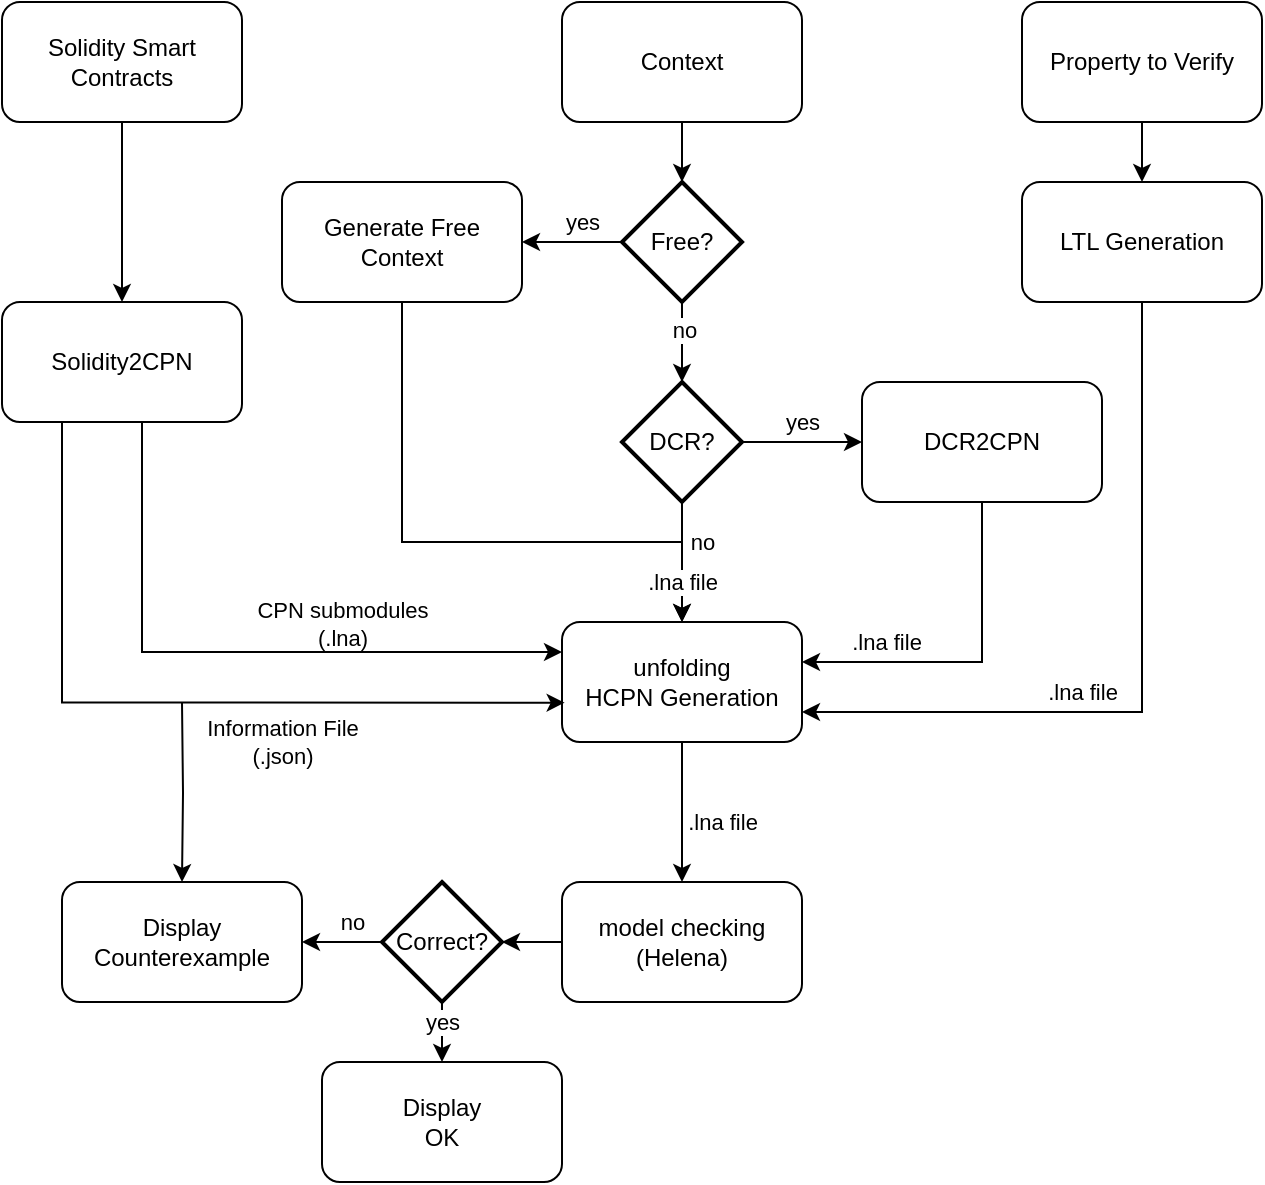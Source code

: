 <mxfile version="22.1.3" type="device">
  <diagram id="C5RBs43oDa-KdzZeNtuy" name="Page-1">
    <mxGraphModel dx="2462" dy="958" grid="1" gridSize="10" guides="1" tooltips="1" connect="1" arrows="1" fold="1" page="1" pageScale="1" pageWidth="827" pageHeight="1169" math="0" shadow="0">
      <root>
        <mxCell id="WIyWlLk6GJQsqaUBKTNV-0" />
        <mxCell id="WIyWlLk6GJQsqaUBKTNV-1" parent="WIyWlLk6GJQsqaUBKTNV-0" />
        <mxCell id="3Hy7unLANZZ2kYL0rYG1-11" style="edgeStyle=orthogonalEdgeStyle;rounded=0;orthogonalLoop=1;jettySize=auto;html=1;" parent="WIyWlLk6GJQsqaUBKTNV-1" source="3Hy7unLANZZ2kYL0rYG1-0" target="3Hy7unLANZZ2kYL0rYG1-10" edge="1">
          <mxGeometry relative="1" as="geometry" />
        </mxCell>
        <mxCell id="3Hy7unLANZZ2kYL0rYG1-0" value="Solidity Smart Contracts" style="rounded=1;whiteSpace=wrap;html=1;" parent="WIyWlLk6GJQsqaUBKTNV-1" vertex="1">
          <mxGeometry x="50" y="200" width="120" height="60" as="geometry" />
        </mxCell>
        <mxCell id="3Hy7unLANZZ2kYL0rYG1-1" value="Context" style="rounded=1;whiteSpace=wrap;html=1;" parent="WIyWlLk6GJQsqaUBKTNV-1" vertex="1">
          <mxGeometry x="330" y="200" width="120" height="60" as="geometry" />
        </mxCell>
        <mxCell id="3Hy7unLANZZ2kYL0rYG1-6" style="edgeStyle=orthogonalEdgeStyle;rounded=0;orthogonalLoop=1;jettySize=auto;html=1;" parent="WIyWlLk6GJQsqaUBKTNV-1" source="3Hy7unLANZZ2kYL0rYG1-3" target="3Hy7unLANZZ2kYL0rYG1-5" edge="1">
          <mxGeometry relative="1" as="geometry" />
        </mxCell>
        <mxCell id="3Hy7unLANZZ2kYL0rYG1-7" value="yes" style="edgeLabel;html=1;align=center;verticalAlign=middle;resizable=0;points=[];" parent="3Hy7unLANZZ2kYL0rYG1-6" vertex="1" connectable="0">
          <mxGeometry y="-2" relative="1" as="geometry">
            <mxPoint y="-12" as="offset" />
          </mxGeometry>
        </mxCell>
        <mxCell id="3Hy7unLANZZ2kYL0rYG1-13" style="edgeStyle=orthogonalEdgeStyle;rounded=0;orthogonalLoop=1;jettySize=auto;html=1;" parent="WIyWlLk6GJQsqaUBKTNV-1" source="3Hy7unLANZZ2kYL0rYG1-3" target="3Hy7unLANZZ2kYL0rYG1-8" edge="1">
          <mxGeometry relative="1" as="geometry" />
        </mxCell>
        <mxCell id="3Hy7unLANZZ2kYL0rYG1-16" value="no" style="edgeLabel;html=1;align=center;verticalAlign=middle;resizable=0;points=[];" parent="3Hy7unLANZZ2kYL0rYG1-13" vertex="1" connectable="0">
          <mxGeometry y="-1" relative="1" as="geometry">
            <mxPoint x="11" y="-10" as="offset" />
          </mxGeometry>
        </mxCell>
        <mxCell id="3Hy7unLANZZ2kYL0rYG1-3" value="DCR?" style="strokeWidth=2;html=1;shape=mxgraph.flowchart.decision;whiteSpace=wrap;" parent="WIyWlLk6GJQsqaUBKTNV-1" vertex="1">
          <mxGeometry x="360" y="390" width="60" height="60" as="geometry" />
        </mxCell>
        <mxCell id="3Hy7unLANZZ2kYL0rYG1-15" style="edgeStyle=orthogonalEdgeStyle;rounded=0;orthogonalLoop=1;jettySize=auto;html=1;entryX=1;entryY=0.5;entryDx=0;entryDy=0;exitX=0.5;exitY=1;exitDx=0;exitDy=0;" parent="WIyWlLk6GJQsqaUBKTNV-1" source="3Hy7unLANZZ2kYL0rYG1-5" edge="1">
          <mxGeometry relative="1" as="geometry">
            <mxPoint x="570" y="400" as="sourcePoint" />
            <mxPoint x="450" y="530" as="targetPoint" />
            <Array as="points">
              <mxPoint x="540" y="530" />
            </Array>
          </mxGeometry>
        </mxCell>
        <mxCell id="3Hy7unLANZZ2kYL0rYG1-21" value=".lna file" style="edgeLabel;html=1;align=center;verticalAlign=middle;resizable=0;points=[];" parent="3Hy7unLANZZ2kYL0rYG1-15" vertex="1" connectable="0">
          <mxGeometry x="0.504" y="-1" relative="1" as="geometry">
            <mxPoint y="-9" as="offset" />
          </mxGeometry>
        </mxCell>
        <mxCell id="3Hy7unLANZZ2kYL0rYG1-5" value="DCR2CPN" style="rounded=1;whiteSpace=wrap;html=1;" parent="WIyWlLk6GJQsqaUBKTNV-1" vertex="1">
          <mxGeometry x="480" y="390" width="120" height="60" as="geometry" />
        </mxCell>
        <mxCell id="gsSn5xAvudrZlAWGozap-14" style="edgeStyle=orthogonalEdgeStyle;rounded=0;orthogonalLoop=1;jettySize=auto;html=1;exitX=0.5;exitY=1;exitDx=0;exitDy=0;" edge="1" parent="WIyWlLk6GJQsqaUBKTNV-1" source="3Hy7unLANZZ2kYL0rYG1-8" target="3Hy7unLANZZ2kYL0rYG1-29">
          <mxGeometry relative="1" as="geometry" />
        </mxCell>
        <mxCell id="gsSn5xAvudrZlAWGozap-15" value="&lt;div&gt;.lna file&lt;/div&gt;" style="edgeLabel;html=1;align=center;verticalAlign=middle;resizable=0;points=[];" vertex="1" connectable="0" parent="gsSn5xAvudrZlAWGozap-14">
          <mxGeometry x="-0.178" y="3" relative="1" as="geometry">
            <mxPoint x="17" y="11" as="offset" />
          </mxGeometry>
        </mxCell>
        <mxCell id="3Hy7unLANZZ2kYL0rYG1-8" value="&lt;div&gt;unfolding&lt;/div&gt;&lt;div&gt;HCPN Generation&lt;br&gt;&lt;/div&gt;" style="rounded=1;whiteSpace=wrap;html=1;" parent="WIyWlLk6GJQsqaUBKTNV-1" vertex="1">
          <mxGeometry x="330" y="510" width="120" height="60" as="geometry" />
        </mxCell>
        <mxCell id="3Hy7unLANZZ2kYL0rYG1-14" style="edgeStyle=orthogonalEdgeStyle;rounded=0;orthogonalLoop=1;jettySize=auto;html=1;entryX=0.011;entryY=0.672;entryDx=0;entryDy=0;exitX=0.25;exitY=1;exitDx=0;exitDy=0;entryPerimeter=0;" parent="WIyWlLk6GJQsqaUBKTNV-1" source="3Hy7unLANZZ2kYL0rYG1-10" edge="1" target="3Hy7unLANZZ2kYL0rYG1-8">
          <mxGeometry relative="1" as="geometry">
            <mxPoint x="80" y="420" as="sourcePoint" />
            <mxPoint x="210" y="550" as="targetPoint" />
            <Array as="points">
              <mxPoint x="80" y="550" />
            </Array>
          </mxGeometry>
        </mxCell>
        <mxCell id="3Hy7unLANZZ2kYL0rYG1-19" value="CPN submodules&lt;br&gt;(.lna)" style="edgeLabel;html=1;align=center;verticalAlign=middle;resizable=0;points=[];" parent="3Hy7unLANZZ2kYL0rYG1-14" vertex="1" connectable="0">
          <mxGeometry x="0.57" y="-1" relative="1" as="geometry">
            <mxPoint x="-27" y="-41" as="offset" />
          </mxGeometry>
        </mxCell>
        <mxCell id="3Hy7unLANZZ2kYL0rYG1-17" style="edgeStyle=orthogonalEdgeStyle;rounded=0;orthogonalLoop=1;jettySize=auto;html=1;entryX=0;entryY=0.25;entryDx=0;entryDy=0;" parent="WIyWlLk6GJQsqaUBKTNV-1" source="3Hy7unLANZZ2kYL0rYG1-10" target="3Hy7unLANZZ2kYL0rYG1-8" edge="1">
          <mxGeometry relative="1" as="geometry">
            <Array as="points">
              <mxPoint x="120" y="525" />
            </Array>
          </mxGeometry>
        </mxCell>
        <mxCell id="3Hy7unLANZZ2kYL0rYG1-18" value="Information File&lt;br&gt;(.json)" style="edgeLabel;html=1;align=center;verticalAlign=middle;resizable=0;points=[];" parent="3Hy7unLANZZ2kYL0rYG1-17" vertex="1" connectable="0">
          <mxGeometry x="-0.405" relative="1" as="geometry">
            <mxPoint x="70" y="63" as="offset" />
          </mxGeometry>
        </mxCell>
        <mxCell id="gsSn5xAvudrZlAWGozap-21" style="edgeStyle=orthogonalEdgeStyle;rounded=0;orthogonalLoop=1;jettySize=auto;html=1;" edge="1" parent="WIyWlLk6GJQsqaUBKTNV-1" target="gsSn5xAvudrZlAWGozap-18">
          <mxGeometry relative="1" as="geometry">
            <mxPoint x="140" y="550" as="sourcePoint" />
          </mxGeometry>
        </mxCell>
        <mxCell id="3Hy7unLANZZ2kYL0rYG1-10" value="Solidity2CPN" style="rounded=1;whiteSpace=wrap;html=1;" parent="WIyWlLk6GJQsqaUBKTNV-1" vertex="1">
          <mxGeometry x="50" y="350" width="120" height="60" as="geometry" />
        </mxCell>
        <mxCell id="3Hy7unLANZZ2kYL0rYG1-26" style="edgeStyle=orthogonalEdgeStyle;rounded=0;orthogonalLoop=1;jettySize=auto;html=1;" parent="WIyWlLk6GJQsqaUBKTNV-1" source="3Hy7unLANZZ2kYL0rYG1-24" target="3Hy7unLANZZ2kYL0rYG1-25" edge="1">
          <mxGeometry relative="1" as="geometry" />
        </mxCell>
        <mxCell id="3Hy7unLANZZ2kYL0rYG1-24" value="Property to Verify" style="rounded=1;whiteSpace=wrap;html=1;" parent="WIyWlLk6GJQsqaUBKTNV-1" vertex="1">
          <mxGeometry x="560" y="200" width="120" height="60" as="geometry" />
        </mxCell>
        <mxCell id="3Hy7unLANZZ2kYL0rYG1-27" style="edgeStyle=orthogonalEdgeStyle;rounded=0;orthogonalLoop=1;jettySize=auto;html=1;entryX=1;entryY=0.75;entryDx=0;entryDy=0;" parent="WIyWlLk6GJQsqaUBKTNV-1" source="3Hy7unLANZZ2kYL0rYG1-25" target="3Hy7unLANZZ2kYL0rYG1-8" edge="1">
          <mxGeometry relative="1" as="geometry">
            <Array as="points">
              <mxPoint x="620" y="555" />
            </Array>
          </mxGeometry>
        </mxCell>
        <mxCell id="3Hy7unLANZZ2kYL0rYG1-28" value=".lna file" style="edgeLabel;html=1;align=center;verticalAlign=middle;resizable=0;points=[];" parent="3Hy7unLANZZ2kYL0rYG1-27" vertex="1" connectable="0">
          <mxGeometry x="0.718" relative="1" as="geometry">
            <mxPoint x="87" y="-10" as="offset" />
          </mxGeometry>
        </mxCell>
        <mxCell id="3Hy7unLANZZ2kYL0rYG1-25" value="LTL Generation" style="rounded=1;whiteSpace=wrap;html=1;" parent="WIyWlLk6GJQsqaUBKTNV-1" vertex="1">
          <mxGeometry x="560" y="290" width="120" height="60" as="geometry" />
        </mxCell>
        <mxCell id="gsSn5xAvudrZlAWGozap-17" style="edgeStyle=orthogonalEdgeStyle;rounded=0;orthogonalLoop=1;jettySize=auto;html=1;exitX=0;exitY=0.5;exitDx=0;exitDy=0;" edge="1" parent="WIyWlLk6GJQsqaUBKTNV-1" source="3Hy7unLANZZ2kYL0rYG1-29" target="gsSn5xAvudrZlAWGozap-16">
          <mxGeometry relative="1" as="geometry" />
        </mxCell>
        <mxCell id="3Hy7unLANZZ2kYL0rYG1-29" value="&lt;div&gt;model checking&lt;/div&gt;&lt;div&gt;(Helena)&lt;br&gt;&lt;/div&gt;" style="rounded=1;whiteSpace=wrap;html=1;" parent="WIyWlLk6GJQsqaUBKTNV-1" vertex="1">
          <mxGeometry x="330" y="640" width="120" height="60" as="geometry" />
        </mxCell>
        <mxCell id="gsSn5xAvudrZlAWGozap-6" style="edgeStyle=orthogonalEdgeStyle;rounded=0;orthogonalLoop=1;jettySize=auto;html=1;exitX=0;exitY=0.5;exitDx=0;exitDy=0;exitPerimeter=0;entryX=1;entryY=0.5;entryDx=0;entryDy=0;" edge="1" parent="WIyWlLk6GJQsqaUBKTNV-1" source="gsSn5xAvudrZlAWGozap-1" target="gsSn5xAvudrZlAWGozap-5">
          <mxGeometry relative="1" as="geometry" />
        </mxCell>
        <mxCell id="gsSn5xAvudrZlAWGozap-7" value="yes" style="edgeLabel;html=1;align=center;verticalAlign=middle;resizable=0;points=[];" vertex="1" connectable="0" parent="gsSn5xAvudrZlAWGozap-6">
          <mxGeometry x="-0.367" relative="1" as="geometry">
            <mxPoint x="-4" y="-10" as="offset" />
          </mxGeometry>
        </mxCell>
        <mxCell id="gsSn5xAvudrZlAWGozap-1" value="Free?" style="strokeWidth=2;html=1;shape=mxgraph.flowchart.decision;whiteSpace=wrap;" vertex="1" parent="WIyWlLk6GJQsqaUBKTNV-1">
          <mxGeometry x="360" y="290" width="60" height="60" as="geometry" />
        </mxCell>
        <mxCell id="gsSn5xAvudrZlAWGozap-2" style="edgeStyle=orthogonalEdgeStyle;rounded=0;orthogonalLoop=1;jettySize=auto;html=1;exitX=0.5;exitY=1;exitDx=0;exitDy=0;exitPerimeter=0;entryX=0.5;entryY=0;entryDx=0;entryDy=0;entryPerimeter=0;" edge="1" parent="WIyWlLk6GJQsqaUBKTNV-1" source="gsSn5xAvudrZlAWGozap-1" target="3Hy7unLANZZ2kYL0rYG1-3">
          <mxGeometry relative="1" as="geometry" />
        </mxCell>
        <mxCell id="gsSn5xAvudrZlAWGozap-4" value="no" style="edgeLabel;html=1;align=center;verticalAlign=middle;resizable=0;points=[];" vertex="1" connectable="0" parent="gsSn5xAvudrZlAWGozap-2">
          <mxGeometry x="-0.311" y="1" relative="1" as="geometry">
            <mxPoint as="offset" />
          </mxGeometry>
        </mxCell>
        <mxCell id="gsSn5xAvudrZlAWGozap-3" style="edgeStyle=orthogonalEdgeStyle;rounded=0;orthogonalLoop=1;jettySize=auto;html=1;exitX=0.5;exitY=1;exitDx=0;exitDy=0;entryX=0.5;entryY=0;entryDx=0;entryDy=0;entryPerimeter=0;" edge="1" parent="WIyWlLk6GJQsqaUBKTNV-1" source="3Hy7unLANZZ2kYL0rYG1-1" target="gsSn5xAvudrZlAWGozap-1">
          <mxGeometry relative="1" as="geometry" />
        </mxCell>
        <mxCell id="gsSn5xAvudrZlAWGozap-12" style="edgeStyle=orthogonalEdgeStyle;rounded=0;orthogonalLoop=1;jettySize=auto;html=1;exitX=0.5;exitY=1;exitDx=0;exitDy=0;entryX=0.5;entryY=0;entryDx=0;entryDy=0;" edge="1" parent="WIyWlLk6GJQsqaUBKTNV-1" source="gsSn5xAvudrZlAWGozap-5" target="3Hy7unLANZZ2kYL0rYG1-8">
          <mxGeometry relative="1" as="geometry">
            <Array as="points">
              <mxPoint x="250" y="470" />
              <mxPoint x="390" y="470" />
            </Array>
          </mxGeometry>
        </mxCell>
        <mxCell id="gsSn5xAvudrZlAWGozap-13" value=".lna file" style="edgeLabel;html=1;align=center;verticalAlign=middle;resizable=0;points=[];" vertex="1" connectable="0" parent="gsSn5xAvudrZlAWGozap-12">
          <mxGeometry x="0.913" relative="1" as="geometry">
            <mxPoint y="-7" as="offset" />
          </mxGeometry>
        </mxCell>
        <mxCell id="gsSn5xAvudrZlAWGozap-5" value="Generate Free&lt;br&gt;Context" style="rounded=1;whiteSpace=wrap;html=1;" vertex="1" parent="WIyWlLk6GJQsqaUBKTNV-1">
          <mxGeometry x="190" y="290" width="120" height="60" as="geometry" />
        </mxCell>
        <mxCell id="gsSn5xAvudrZlAWGozap-19" style="edgeStyle=orthogonalEdgeStyle;rounded=0;orthogonalLoop=1;jettySize=auto;html=1;" edge="1" parent="WIyWlLk6GJQsqaUBKTNV-1" source="gsSn5xAvudrZlAWGozap-16" target="gsSn5xAvudrZlAWGozap-18">
          <mxGeometry relative="1" as="geometry" />
        </mxCell>
        <mxCell id="gsSn5xAvudrZlAWGozap-20" value="no" style="edgeLabel;html=1;align=center;verticalAlign=middle;resizable=0;points=[];" vertex="1" connectable="0" parent="gsSn5xAvudrZlAWGozap-19">
          <mxGeometry x="-0.229" y="-3" relative="1" as="geometry">
            <mxPoint y="-7" as="offset" />
          </mxGeometry>
        </mxCell>
        <mxCell id="gsSn5xAvudrZlAWGozap-31" style="edgeStyle=orthogonalEdgeStyle;rounded=0;orthogonalLoop=1;jettySize=auto;html=1;exitX=0.5;exitY=1;exitDx=0;exitDy=0;exitPerimeter=0;" edge="1" parent="WIyWlLk6GJQsqaUBKTNV-1" source="gsSn5xAvudrZlAWGozap-16" target="gsSn5xAvudrZlAWGozap-30">
          <mxGeometry relative="1" as="geometry" />
        </mxCell>
        <mxCell id="gsSn5xAvudrZlAWGozap-32" value="yes" style="edgeLabel;html=1;align=center;verticalAlign=middle;resizable=0;points=[];" vertex="1" connectable="0" parent="gsSn5xAvudrZlAWGozap-31">
          <mxGeometry x="-0.353" relative="1" as="geometry">
            <mxPoint y="-6" as="offset" />
          </mxGeometry>
        </mxCell>
        <mxCell id="gsSn5xAvudrZlAWGozap-16" value="Correct?" style="strokeWidth=2;html=1;shape=mxgraph.flowchart.decision;whiteSpace=wrap;" vertex="1" parent="WIyWlLk6GJQsqaUBKTNV-1">
          <mxGeometry x="240" y="640" width="60" height="60" as="geometry" />
        </mxCell>
        <mxCell id="gsSn5xAvudrZlAWGozap-18" value="&lt;div&gt;Display&lt;br&gt;Counterexample&lt;br&gt;&lt;/div&gt;" style="rounded=1;whiteSpace=wrap;html=1;" vertex="1" parent="WIyWlLk6GJQsqaUBKTNV-1">
          <mxGeometry x="80" y="640" width="120" height="60" as="geometry" />
        </mxCell>
        <mxCell id="gsSn5xAvudrZlAWGozap-30" value="&lt;div&gt;Display&lt;br&gt;OK&lt;br&gt;&lt;/div&gt;" style="rounded=1;whiteSpace=wrap;html=1;" vertex="1" parent="WIyWlLk6GJQsqaUBKTNV-1">
          <mxGeometry x="210" y="730" width="120" height="60" as="geometry" />
        </mxCell>
      </root>
    </mxGraphModel>
  </diagram>
</mxfile>
